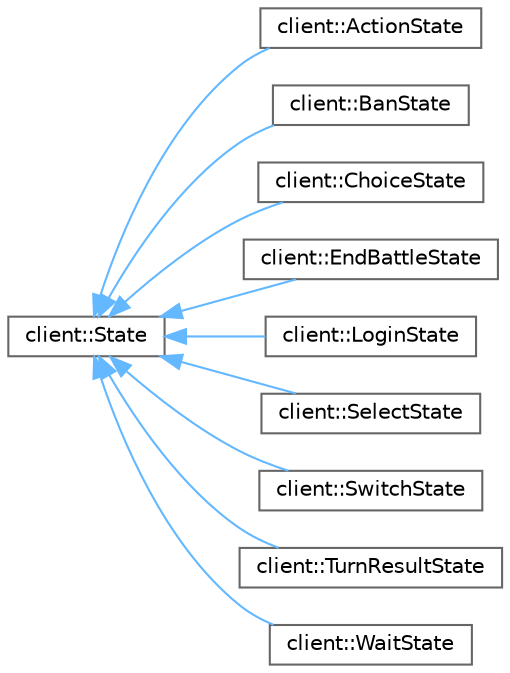 digraph "Graphical Class Hierarchy"
{
 // LATEX_PDF_SIZE
  bgcolor="transparent";
  edge [fontname=Helvetica,fontsize=10,labelfontname=Helvetica,labelfontsize=10];
  node [fontname=Helvetica,fontsize=10,shape=box,height=0.2,width=0.4];
  rankdir="LR";
  Node0 [label="client::State",height=0.2,width=0.4,color="grey40", fillcolor="white", style="filled",URL="$classclient_1_1_state.html",tooltip="class State -"];
  Node0 -> Node1 [dir="back",color="steelblue1",style="solid"];
  Node1 [label="client::ActionState",height=0.2,width=0.4,color="grey40", fillcolor="white", style="filled",URL="$classclient_1_1_action_state.html",tooltip="class ActionState -"];
  Node0 -> Node2 [dir="back",color="steelblue1",style="solid"];
  Node2 [label="client::BanState",height=0.2,width=0.4,color="grey40", fillcolor="white", style="filled",URL="$classclient_1_1_ban_state.html",tooltip="class BanState -"];
  Node0 -> Node3 [dir="back",color="steelblue1",style="solid"];
  Node3 [label="client::ChoiceState",height=0.2,width=0.4,color="grey40", fillcolor="white", style="filled",URL="$classclient_1_1_choice_state.html",tooltip="class ChoiceState -"];
  Node0 -> Node4 [dir="back",color="steelblue1",style="solid"];
  Node4 [label="client::EndBattleState",height=0.2,width=0.4,color="grey40", fillcolor="white", style="filled",URL="$classclient_1_1_end_battle_state.html",tooltip="class EndBattleState -"];
  Node0 -> Node5 [dir="back",color="steelblue1",style="solid"];
  Node5 [label="client::LoginState",height=0.2,width=0.4,color="grey40", fillcolor="white", style="filled",URL="$classclient_1_1_login_state.html",tooltip="class LoginState -"];
  Node0 -> Node6 [dir="back",color="steelblue1",style="solid"];
  Node6 [label="client::SelectState",height=0.2,width=0.4,color="grey40", fillcolor="white", style="filled",URL="$classclient_1_1_select_state.html",tooltip="class SelectState -"];
  Node0 -> Node7 [dir="back",color="steelblue1",style="solid"];
  Node7 [label="client::SwitchState",height=0.2,width=0.4,color="grey40", fillcolor="white", style="filled",URL="$classclient_1_1_switch_state.html",tooltip="class SwitchState -"];
  Node0 -> Node8 [dir="back",color="steelblue1",style="solid"];
  Node8 [label="client::TurnResultState",height=0.2,width=0.4,color="grey40", fillcolor="white", style="filled",URL="$classclient_1_1_turn_result_state.html",tooltip="class TurnResultState -"];
  Node0 -> Node9 [dir="back",color="steelblue1",style="solid"];
  Node9 [label="client::WaitState",height=0.2,width=0.4,color="grey40", fillcolor="white", style="filled",URL="$classclient_1_1_wait_state.html",tooltip="class WaitState -"];
}
